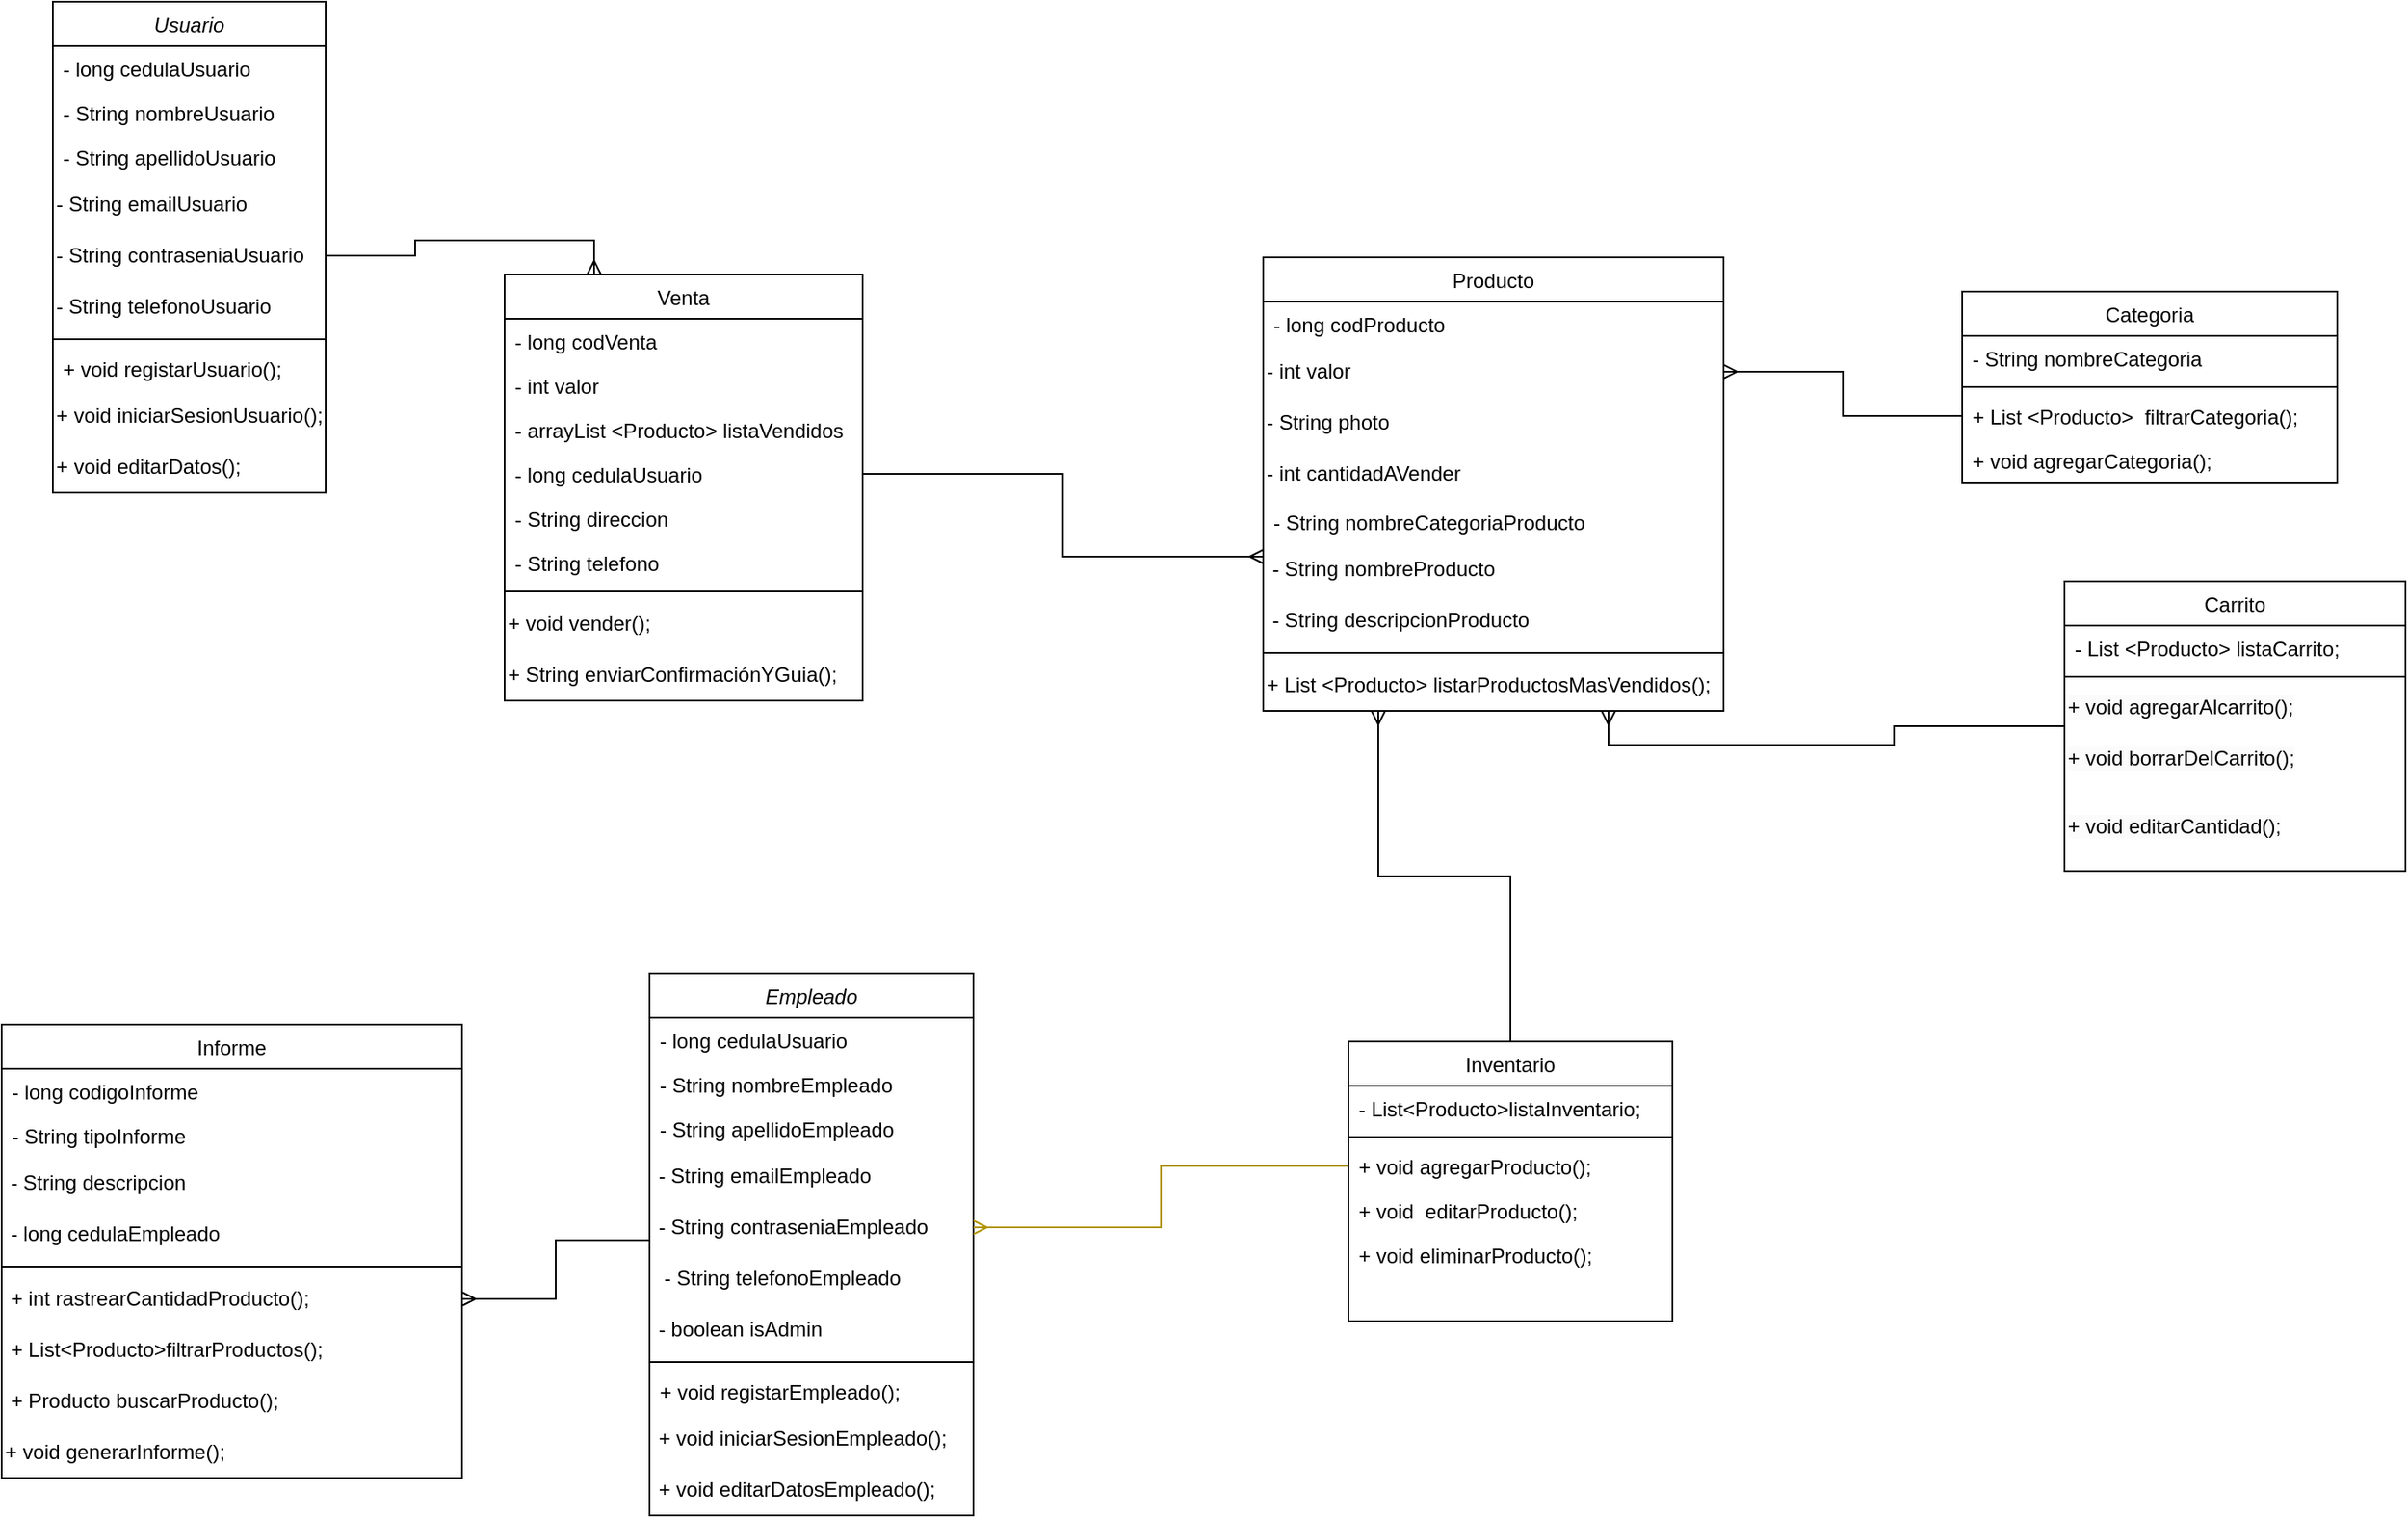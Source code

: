 <mxfile version="21.7.2" type="github">
  <diagram id="C5RBs43oDa-KdzZeNtuy" name="Page-1">
    <mxGraphModel dx="312" dy="637" grid="1" gridSize="10" guides="1" tooltips="1" connect="1" arrows="1" fold="1" page="1" pageScale="1" pageWidth="827" pageHeight="1169" math="0" shadow="0">
      <root>
        <mxCell id="WIyWlLk6GJQsqaUBKTNV-0" />
        <mxCell id="WIyWlLk6GJQsqaUBKTNV-1" parent="WIyWlLk6GJQsqaUBKTNV-0" />
        <mxCell id="zkfFHV4jXpPFQw0GAbJ--0" value="Usuario" style="swimlane;fontStyle=2;align=center;verticalAlign=top;childLayout=stackLayout;horizontal=1;startSize=26;horizontalStack=0;resizeParent=1;resizeLast=0;collapsible=1;marginBottom=0;rounded=0;shadow=0;strokeWidth=1;" parent="WIyWlLk6GJQsqaUBKTNV-1" vertex="1">
          <mxGeometry x="80" y="50" width="160" height="288" as="geometry">
            <mxRectangle x="230" y="140" width="160" height="26" as="alternateBounds" />
          </mxGeometry>
        </mxCell>
        <mxCell id="zkfFHV4jXpPFQw0GAbJ--1" value="- long cedulaUsuario&#xa;" style="text;align=left;verticalAlign=top;spacingLeft=4;spacingRight=4;overflow=hidden;rotatable=0;points=[[0,0.5],[1,0.5]];portConstraint=eastwest;" parent="zkfFHV4jXpPFQw0GAbJ--0" vertex="1">
          <mxGeometry y="26" width="160" height="26" as="geometry" />
        </mxCell>
        <mxCell id="zkfFHV4jXpPFQw0GAbJ--2" value="- String nombreUsuario" style="text;align=left;verticalAlign=top;spacingLeft=4;spacingRight=4;overflow=hidden;rotatable=0;points=[[0,0.5],[1,0.5]];portConstraint=eastwest;rounded=0;shadow=0;html=0;" parent="zkfFHV4jXpPFQw0GAbJ--0" vertex="1">
          <mxGeometry y="52" width="160" height="26" as="geometry" />
        </mxCell>
        <mxCell id="zkfFHV4jXpPFQw0GAbJ--3" value="- String apellidoUsuario" style="text;align=left;verticalAlign=top;spacingLeft=4;spacingRight=4;overflow=hidden;rotatable=0;points=[[0,0.5],[1,0.5]];portConstraint=eastwest;rounded=0;shadow=0;html=0;" parent="zkfFHV4jXpPFQw0GAbJ--0" vertex="1">
          <mxGeometry y="78" width="160" height="26" as="geometry" />
        </mxCell>
        <mxCell id="MA3qy4aRPpGFtMoeG9zq-3" value="- String emailUsuario" style="text;html=1;strokeColor=none;fillColor=none;align=left;verticalAlign=middle;whiteSpace=wrap;rounded=0;" parent="zkfFHV4jXpPFQw0GAbJ--0" vertex="1">
          <mxGeometry y="104" width="160" height="30" as="geometry" />
        </mxCell>
        <mxCell id="MA3qy4aRPpGFtMoeG9zq-4" value="- String contraseniaUsuario" style="text;html=1;strokeColor=none;fillColor=none;align=left;verticalAlign=middle;whiteSpace=wrap;rounded=0;" parent="zkfFHV4jXpPFQw0GAbJ--0" vertex="1">
          <mxGeometry y="134" width="160" height="30" as="geometry" />
        </mxCell>
        <mxCell id="MA3qy4aRPpGFtMoeG9zq-5" value="- String telefonoUsuario" style="text;html=1;strokeColor=none;fillColor=none;align=left;verticalAlign=middle;whiteSpace=wrap;rounded=0;" parent="zkfFHV4jXpPFQw0GAbJ--0" vertex="1">
          <mxGeometry y="164" width="160" height="30" as="geometry" />
        </mxCell>
        <mxCell id="zkfFHV4jXpPFQw0GAbJ--4" value="" style="line;html=1;strokeWidth=1;align=left;verticalAlign=middle;spacingTop=-1;spacingLeft=3;spacingRight=3;rotatable=0;labelPosition=right;points=[];portConstraint=eastwest;" parent="zkfFHV4jXpPFQw0GAbJ--0" vertex="1">
          <mxGeometry y="194" width="160" height="8" as="geometry" />
        </mxCell>
        <mxCell id="zkfFHV4jXpPFQw0GAbJ--5" value="+ void registarUsuario();&#xa;" style="text;align=left;verticalAlign=top;spacingLeft=4;spacingRight=4;overflow=hidden;rotatable=0;points=[[0,0.5],[1,0.5]];portConstraint=eastwest;" parent="zkfFHV4jXpPFQw0GAbJ--0" vertex="1">
          <mxGeometry y="202" width="160" height="26" as="geometry" />
        </mxCell>
        <mxCell id="MA3qy4aRPpGFtMoeG9zq-6" value="+ void iniciarSesionUsuario();" style="text;html=1;strokeColor=none;fillColor=none;align=left;verticalAlign=middle;whiteSpace=wrap;rounded=0;" parent="zkfFHV4jXpPFQw0GAbJ--0" vertex="1">
          <mxGeometry y="228" width="160" height="30" as="geometry" />
        </mxCell>
        <mxCell id="MA3qy4aRPpGFtMoeG9zq-7" value="+ void editarDatos();" style="text;html=1;strokeColor=none;fillColor=none;align=left;verticalAlign=middle;whiteSpace=wrap;rounded=0;" parent="zkfFHV4jXpPFQw0GAbJ--0" vertex="1">
          <mxGeometry y="258" width="160" height="30" as="geometry" />
        </mxCell>
        <mxCell id="zkfFHV4jXpPFQw0GAbJ--6" value="Producto" style="swimlane;fontStyle=0;align=center;verticalAlign=top;childLayout=stackLayout;horizontal=1;startSize=26;horizontalStack=0;resizeParent=1;resizeLast=0;collapsible=1;marginBottom=0;rounded=0;shadow=0;strokeWidth=1;" parent="WIyWlLk6GJQsqaUBKTNV-1" vertex="1">
          <mxGeometry x="790" y="200" width="270" height="266" as="geometry">
            <mxRectangle x="130" y="380" width="160" height="26" as="alternateBounds" />
          </mxGeometry>
        </mxCell>
        <mxCell id="zkfFHV4jXpPFQw0GAbJ--7" value="- long codProducto" style="text;align=left;verticalAlign=top;spacingLeft=4;spacingRight=4;overflow=hidden;rotatable=0;points=[[0,0.5],[1,0.5]];portConstraint=eastwest;" parent="zkfFHV4jXpPFQw0GAbJ--6" vertex="1">
          <mxGeometry y="26" width="270" height="26" as="geometry" />
        </mxCell>
        <mxCell id="MA3qy4aRPpGFtMoeG9zq-11" value="- int valor" style="text;html=1;strokeColor=none;fillColor=none;align=left;verticalAlign=middle;whiteSpace=wrap;rounded=0;" parent="zkfFHV4jXpPFQw0GAbJ--6" vertex="1">
          <mxGeometry y="52" width="270" height="30" as="geometry" />
        </mxCell>
        <mxCell id="-KQW196Ihy9D4AUQCAuh-0" value="- String photo" style="text;html=1;strokeColor=none;fillColor=none;align=left;verticalAlign=middle;whiteSpace=wrap;rounded=0;" parent="zkfFHV4jXpPFQw0GAbJ--6" vertex="1">
          <mxGeometry y="82" width="270" height="30" as="geometry" />
        </mxCell>
        <mxCell id="-KQW196Ihy9D4AUQCAuh-1" value="- int cantidadAVender" style="text;html=1;strokeColor=none;fillColor=none;align=left;verticalAlign=middle;whiteSpace=wrap;rounded=0;" parent="zkfFHV4jXpPFQw0GAbJ--6" vertex="1">
          <mxGeometry y="112" width="270" height="30" as="geometry" />
        </mxCell>
        <mxCell id="zkfFHV4jXpPFQw0GAbJ--8" value="- String nombreCategoriaProducto" style="text;align=left;verticalAlign=top;spacingLeft=4;spacingRight=4;overflow=hidden;rotatable=0;points=[[0,0.5],[1,0.5]];portConstraint=eastwest;rounded=0;shadow=0;html=0;" parent="zkfFHV4jXpPFQw0GAbJ--6" vertex="1">
          <mxGeometry y="142" width="270" height="26" as="geometry" />
        </mxCell>
        <mxCell id="MA3qy4aRPpGFtMoeG9zq-9" value="&amp;nbsp;- String nombreProducto" style="text;html=1;strokeColor=none;fillColor=none;align=left;verticalAlign=middle;whiteSpace=wrap;rounded=0;" parent="zkfFHV4jXpPFQw0GAbJ--6" vertex="1">
          <mxGeometry y="168" width="270" height="30" as="geometry" />
        </mxCell>
        <mxCell id="MA3qy4aRPpGFtMoeG9zq-10" value="&amp;nbsp;- String descripcionProducto" style="text;html=1;strokeColor=none;fillColor=none;align=left;verticalAlign=middle;whiteSpace=wrap;rounded=0;" parent="zkfFHV4jXpPFQw0GAbJ--6" vertex="1">
          <mxGeometry y="198" width="270" height="30" as="geometry" />
        </mxCell>
        <mxCell id="zkfFHV4jXpPFQw0GAbJ--9" value="" style="line;html=1;strokeWidth=1;align=left;verticalAlign=middle;spacingTop=-1;spacingLeft=3;spacingRight=3;rotatable=0;labelPosition=right;points=[];portConstraint=eastwest;" parent="zkfFHV4jXpPFQw0GAbJ--6" vertex="1">
          <mxGeometry y="228" width="270" height="8" as="geometry" />
        </mxCell>
        <mxCell id="MA3qy4aRPpGFtMoeG9zq-13" value="+ List &amp;lt;Producto&amp;gt; listarProductosMasVendidos();" style="text;html=1;strokeColor=none;fillColor=none;align=left;verticalAlign=middle;whiteSpace=wrap;rounded=0;" parent="zkfFHV4jXpPFQw0GAbJ--6" vertex="1">
          <mxGeometry y="236" width="270" height="30" as="geometry" />
        </mxCell>
        <mxCell id="zkfFHV4jXpPFQw0GAbJ--13" value="Venta" style="swimlane;fontStyle=0;align=center;verticalAlign=top;childLayout=stackLayout;horizontal=1;startSize=26;horizontalStack=0;resizeParent=1;resizeLast=0;collapsible=1;marginBottom=0;rounded=0;shadow=0;strokeWidth=1;" parent="WIyWlLk6GJQsqaUBKTNV-1" vertex="1">
          <mxGeometry x="345" y="210" width="210" height="250" as="geometry">
            <mxRectangle x="340" y="380" width="170" height="26" as="alternateBounds" />
          </mxGeometry>
        </mxCell>
        <mxCell id="zkfFHV4jXpPFQw0GAbJ--14" value="- long codVenta" style="text;align=left;verticalAlign=top;spacingLeft=4;spacingRight=4;overflow=hidden;rotatable=0;points=[[0,0.5],[1,0.5]];portConstraint=eastwest;" parent="zkfFHV4jXpPFQw0GAbJ--13" vertex="1">
          <mxGeometry y="26" width="210" height="26" as="geometry" />
        </mxCell>
        <mxCell id="MA3qy4aRPpGFtMoeG9zq-14" value="- int valor" style="text;align=left;verticalAlign=top;spacingLeft=4;spacingRight=4;overflow=hidden;rotatable=0;points=[[0,0.5],[1,0.5]];portConstraint=eastwest;" parent="zkfFHV4jXpPFQw0GAbJ--13" vertex="1">
          <mxGeometry y="52" width="210" height="26" as="geometry" />
        </mxCell>
        <mxCell id="MA3qy4aRPpGFtMoeG9zq-15" value="- arrayList &lt;Producto&gt; listaVendidos" style="text;align=left;verticalAlign=top;spacingLeft=4;spacingRight=4;overflow=hidden;rotatable=0;points=[[0,0.5],[1,0.5]];portConstraint=eastwest;" parent="zkfFHV4jXpPFQw0GAbJ--13" vertex="1">
          <mxGeometry y="78" width="210" height="26" as="geometry" />
        </mxCell>
        <mxCell id="jjatqbKf0aUEEOFDRJPb-20" value="- long cedulaUsuario" style="text;align=left;verticalAlign=top;spacingLeft=4;spacingRight=4;overflow=hidden;rotatable=0;points=[[0,0.5],[1,0.5]];portConstraint=eastwest;" parent="zkfFHV4jXpPFQw0GAbJ--13" vertex="1">
          <mxGeometry y="104" width="210" height="26" as="geometry" />
        </mxCell>
        <mxCell id="jjatqbKf0aUEEOFDRJPb-21" value="- String direccion " style="text;align=left;verticalAlign=top;spacingLeft=4;spacingRight=4;overflow=hidden;rotatable=0;points=[[0,0.5],[1,0.5]];portConstraint=eastwest;" parent="zkfFHV4jXpPFQw0GAbJ--13" vertex="1">
          <mxGeometry y="130" width="210" height="26" as="geometry" />
        </mxCell>
        <mxCell id="jjatqbKf0aUEEOFDRJPb-22" value="- String telefono" style="text;align=left;verticalAlign=top;spacingLeft=4;spacingRight=4;overflow=hidden;rotatable=0;points=[[0,0.5],[1,0.5]];portConstraint=eastwest;" parent="zkfFHV4jXpPFQw0GAbJ--13" vertex="1">
          <mxGeometry y="156" width="210" height="26" as="geometry" />
        </mxCell>
        <mxCell id="zkfFHV4jXpPFQw0GAbJ--15" value="" style="line;html=1;strokeWidth=1;align=left;verticalAlign=middle;spacingTop=-1;spacingLeft=3;spacingRight=3;rotatable=0;labelPosition=right;points=[];portConstraint=eastwest;" parent="zkfFHV4jXpPFQw0GAbJ--13" vertex="1">
          <mxGeometry y="182" width="210" height="8" as="geometry" />
        </mxCell>
        <mxCell id="MA3qy4aRPpGFtMoeG9zq-16" value="+ void vender();" style="text;html=1;strokeColor=none;fillColor=none;align=left;verticalAlign=middle;whiteSpace=wrap;rounded=0;" parent="zkfFHV4jXpPFQw0GAbJ--13" vertex="1">
          <mxGeometry y="190" width="210" height="30" as="geometry" />
        </mxCell>
        <mxCell id="jjatqbKf0aUEEOFDRJPb-7" value="+ String enviarConfirmaciónYGuia();" style="text;html=1;strokeColor=none;fillColor=none;align=left;verticalAlign=middle;whiteSpace=wrap;rounded=0;" parent="zkfFHV4jXpPFQw0GAbJ--13" vertex="1">
          <mxGeometry y="220" width="210" height="30" as="geometry" />
        </mxCell>
        <mxCell id="zkfFHV4jXpPFQw0GAbJ--17" value="Categoria" style="swimlane;fontStyle=0;align=center;verticalAlign=top;childLayout=stackLayout;horizontal=1;startSize=26;horizontalStack=0;resizeParent=1;resizeLast=0;collapsible=1;marginBottom=0;rounded=0;shadow=0;strokeWidth=1;" parent="WIyWlLk6GJQsqaUBKTNV-1" vertex="1">
          <mxGeometry x="1200" y="220" width="220" height="112" as="geometry">
            <mxRectangle x="550" y="140" width="160" height="26" as="alternateBounds" />
          </mxGeometry>
        </mxCell>
        <mxCell id="zkfFHV4jXpPFQw0GAbJ--18" value="- String nombreCategoria" style="text;align=left;verticalAlign=top;spacingLeft=4;spacingRight=4;overflow=hidden;rotatable=0;points=[[0,0.5],[1,0.5]];portConstraint=eastwest;" parent="zkfFHV4jXpPFQw0GAbJ--17" vertex="1">
          <mxGeometry y="26" width="220" height="26" as="geometry" />
        </mxCell>
        <mxCell id="zkfFHV4jXpPFQw0GAbJ--23" value="" style="line;html=1;strokeWidth=1;align=left;verticalAlign=middle;spacingTop=-1;spacingLeft=3;spacingRight=3;rotatable=0;labelPosition=right;points=[];portConstraint=eastwest;" parent="zkfFHV4jXpPFQw0GAbJ--17" vertex="1">
          <mxGeometry y="52" width="220" height="8" as="geometry" />
        </mxCell>
        <mxCell id="zkfFHV4jXpPFQw0GAbJ--24" value="+ List &lt;Producto&gt;  filtrarCategoria();" style="text;align=left;verticalAlign=top;spacingLeft=4;spacingRight=4;overflow=hidden;rotatable=0;points=[[0,0.5],[1,0.5]];portConstraint=eastwest;" parent="zkfFHV4jXpPFQw0GAbJ--17" vertex="1">
          <mxGeometry y="60" width="220" height="26" as="geometry" />
        </mxCell>
        <mxCell id="yiQyhBWFoNNj02NLtgwB-6" value="+ void agregarCategoria();" style="text;align=left;verticalAlign=top;spacingLeft=4;spacingRight=4;overflow=hidden;rotatable=0;points=[[0,0.5],[1,0.5]];portConstraint=eastwest;" parent="zkfFHV4jXpPFQw0GAbJ--17" vertex="1">
          <mxGeometry y="86" width="220" height="26" as="geometry" />
        </mxCell>
        <mxCell id="yiQyhBWFoNNj02NLtgwB-20" style="edgeStyle=orthogonalEdgeStyle;rounded=0;orthogonalLoop=1;jettySize=auto;html=1;entryX=0.75;entryY=1;entryDx=0;entryDy=0;endArrow=ERmany;endFill=0;startArrow=none;startFill=0;" parent="WIyWlLk6GJQsqaUBKTNV-1" source="MA3qy4aRPpGFtMoeG9zq-0" target="zkfFHV4jXpPFQw0GAbJ--6" edge="1">
          <mxGeometry relative="1" as="geometry" />
        </mxCell>
        <mxCell id="MA3qy4aRPpGFtMoeG9zq-0" value="Carrito" style="swimlane;fontStyle=0;align=center;verticalAlign=top;childLayout=stackLayout;horizontal=1;startSize=26;horizontalStack=0;resizeParent=1;resizeLast=0;collapsible=1;marginBottom=0;rounded=0;shadow=0;strokeWidth=1;" parent="WIyWlLk6GJQsqaUBKTNV-1" vertex="1">
          <mxGeometry x="1260" y="390" width="200" height="170" as="geometry">
            <mxRectangle x="340" y="380" width="170" height="26" as="alternateBounds" />
          </mxGeometry>
        </mxCell>
        <mxCell id="MA3qy4aRPpGFtMoeG9zq-1" value="- List &lt;Producto&gt; listaCarrito;" style="text;align=left;verticalAlign=top;spacingLeft=4;spacingRight=4;overflow=hidden;rotatable=0;points=[[0,0.5],[1,0.5]];portConstraint=eastwest;" parent="MA3qy4aRPpGFtMoeG9zq-0" vertex="1">
          <mxGeometry y="26" width="200" height="26" as="geometry" />
        </mxCell>
        <mxCell id="MA3qy4aRPpGFtMoeG9zq-2" value="" style="line;html=1;strokeWidth=1;align=left;verticalAlign=middle;spacingTop=-1;spacingLeft=3;spacingRight=3;rotatable=0;labelPosition=right;points=[];portConstraint=eastwest;" parent="MA3qy4aRPpGFtMoeG9zq-0" vertex="1">
          <mxGeometry y="52" width="200" height="8" as="geometry" />
        </mxCell>
        <mxCell id="jjatqbKf0aUEEOFDRJPb-3" value="&lt;span style=&quot;color: rgb(0, 0, 0); font-family: Helvetica; font-size: 12px; font-style: normal; font-variant-ligatures: normal; font-variant-caps: normal; font-weight: 400; letter-spacing: normal; orphans: 2; text-align: left; text-indent: 0px; text-transform: none; widows: 2; word-spacing: 0px; -webkit-text-stroke-width: 0px; background-color: rgb(251, 251, 251); text-decoration-thickness: initial; text-decoration-style: initial; text-decoration-color: initial; float: none; display: inline !important;&quot;&gt;+ void agregarAlcarrito();&lt;/span&gt;" style="text;whiteSpace=wrap;html=1;" parent="MA3qy4aRPpGFtMoeG9zq-0" vertex="1">
          <mxGeometry y="60" width="200" height="30" as="geometry" />
        </mxCell>
        <mxCell id="jjatqbKf0aUEEOFDRJPb-4" value="&lt;span style=&quot;color: rgb(0, 0, 0); font-family: Helvetica; font-size: 12px; font-style: normal; font-variant-ligatures: normal; font-variant-caps: normal; font-weight: 400; letter-spacing: normal; orphans: 2; text-align: left; text-indent: 0px; text-transform: none; widows: 2; word-spacing: 0px; -webkit-text-stroke-width: 0px; background-color: rgb(251, 251, 251); text-decoration-thickness: initial; text-decoration-style: initial; text-decoration-color: initial; float: none; display: inline !important;&quot;&gt;+ void borrarDelCarrito();&lt;/span&gt;" style="text;whiteSpace=wrap;html=1;" parent="MA3qy4aRPpGFtMoeG9zq-0" vertex="1">
          <mxGeometry y="90" width="200" height="40" as="geometry" />
        </mxCell>
        <mxCell id="jjatqbKf0aUEEOFDRJPb-6" value="&lt;span style=&quot;color: rgb(0, 0, 0); font-family: Helvetica; font-size: 12px; font-style: normal; font-variant-ligatures: normal; font-variant-caps: normal; font-weight: 400; letter-spacing: normal; orphans: 2; text-align: left; text-indent: 0px; text-transform: none; widows: 2; word-spacing: 0px; -webkit-text-stroke-width: 0px; background-color: rgb(251, 251, 251); text-decoration-thickness: initial; text-decoration-style: initial; text-decoration-color: initial; float: none; display: inline !important;&quot;&gt;+ void editarCantidad();&lt;/span&gt;" style="text;whiteSpace=wrap;html=1;" parent="MA3qy4aRPpGFtMoeG9zq-0" vertex="1">
          <mxGeometry y="130" width="200" height="40" as="geometry" />
        </mxCell>
        <mxCell id="yiQyhBWFoNNj02NLtgwB-24" style="edgeStyle=orthogonalEdgeStyle;rounded=0;orthogonalLoop=1;jettySize=auto;html=1;entryX=0.25;entryY=1;entryDx=0;entryDy=0;endArrow=ERmany;endFill=0;startArrow=none;startFill=0;" parent="WIyWlLk6GJQsqaUBKTNV-1" source="jjatqbKf0aUEEOFDRJPb-0" target="zkfFHV4jXpPFQw0GAbJ--6" edge="1">
          <mxGeometry relative="1" as="geometry" />
        </mxCell>
        <mxCell id="jjatqbKf0aUEEOFDRJPb-0" value="Inventario" style="swimlane;fontStyle=0;align=center;verticalAlign=top;childLayout=stackLayout;horizontal=1;startSize=26;horizontalStack=0;resizeParent=1;resizeLast=0;collapsible=1;marginBottom=0;rounded=0;shadow=0;strokeWidth=1;" parent="WIyWlLk6GJQsqaUBKTNV-1" vertex="1">
          <mxGeometry x="840" y="660" width="190" height="164" as="geometry">
            <mxRectangle x="340" y="380" width="170" height="26" as="alternateBounds" />
          </mxGeometry>
        </mxCell>
        <mxCell id="jjatqbKf0aUEEOFDRJPb-1" value="- List&lt;Producto&gt;listaInventario;" style="text;align=left;verticalAlign=top;spacingLeft=4;spacingRight=4;overflow=hidden;rotatable=0;points=[[0,0.5],[1,0.5]];portConstraint=eastwest;" parent="jjatqbKf0aUEEOFDRJPb-0" vertex="1">
          <mxGeometry y="26" width="190" height="26" as="geometry" />
        </mxCell>
        <mxCell id="jjatqbKf0aUEEOFDRJPb-2" value="" style="line;html=1;strokeWidth=1;align=left;verticalAlign=middle;spacingTop=-1;spacingLeft=3;spacingRight=3;rotatable=0;labelPosition=right;points=[];portConstraint=eastwest;" parent="jjatqbKf0aUEEOFDRJPb-0" vertex="1">
          <mxGeometry y="52" width="190" height="8" as="geometry" />
        </mxCell>
        <mxCell id="zkfFHV4jXpPFQw0GAbJ--10" value="+ void agregarProducto();" style="text;align=left;verticalAlign=top;spacingLeft=4;spacingRight=4;overflow=hidden;rotatable=0;points=[[0,0.5],[1,0.5]];portConstraint=eastwest;fontStyle=0" parent="jjatqbKf0aUEEOFDRJPb-0" vertex="1">
          <mxGeometry y="60" width="190" height="26" as="geometry" />
        </mxCell>
        <mxCell id="zkfFHV4jXpPFQw0GAbJ--11" value="+ void  editarProducto();" style="text;align=left;verticalAlign=top;spacingLeft=4;spacingRight=4;overflow=hidden;rotatable=0;points=[[0,0.5],[1,0.5]];portConstraint=eastwest;" parent="jjatqbKf0aUEEOFDRJPb-0" vertex="1">
          <mxGeometry y="86" width="190" height="26" as="geometry" />
        </mxCell>
        <mxCell id="MA3qy4aRPpGFtMoeG9zq-12" value="+ void eliminarProducto();" style="text;align=left;verticalAlign=top;spacingLeft=4;spacingRight=4;overflow=hidden;rotatable=0;points=[[0,0.5],[1,0.5]];portConstraint=eastwest;fontStyle=0" parent="jjatqbKf0aUEEOFDRJPb-0" vertex="1">
          <mxGeometry y="112" width="190" height="26" as="geometry" />
        </mxCell>
        <mxCell id="jjatqbKf0aUEEOFDRJPb-8" value="Empleado" style="swimlane;fontStyle=2;align=center;verticalAlign=top;childLayout=stackLayout;horizontal=1;startSize=26;horizontalStack=0;resizeParent=1;resizeLast=0;collapsible=1;marginBottom=0;rounded=0;shadow=0;strokeWidth=1;" parent="WIyWlLk6GJQsqaUBKTNV-1" vertex="1">
          <mxGeometry x="430" y="620" width="190" height="318" as="geometry">
            <mxRectangle x="230" y="140" width="160" height="26" as="alternateBounds" />
          </mxGeometry>
        </mxCell>
        <mxCell id="jjatqbKf0aUEEOFDRJPb-9" value="- long cedulaUsuario&#xa;" style="text;align=left;verticalAlign=top;spacingLeft=4;spacingRight=4;overflow=hidden;rotatable=0;points=[[0,0.5],[1,0.5]];portConstraint=eastwest;" parent="jjatqbKf0aUEEOFDRJPb-8" vertex="1">
          <mxGeometry y="26" width="190" height="26" as="geometry" />
        </mxCell>
        <mxCell id="jjatqbKf0aUEEOFDRJPb-10" value="- String nombreEmpleado" style="text;align=left;verticalAlign=top;spacingLeft=4;spacingRight=4;overflow=hidden;rotatable=0;points=[[0,0.5],[1,0.5]];portConstraint=eastwest;rounded=0;shadow=0;html=0;" parent="jjatqbKf0aUEEOFDRJPb-8" vertex="1">
          <mxGeometry y="52" width="190" height="26" as="geometry" />
        </mxCell>
        <mxCell id="jjatqbKf0aUEEOFDRJPb-11" value="- String apellidoEmpleado" style="text;align=left;verticalAlign=top;spacingLeft=4;spacingRight=4;overflow=hidden;rotatable=0;points=[[0,0.5],[1,0.5]];portConstraint=eastwest;rounded=0;shadow=0;html=0;" parent="jjatqbKf0aUEEOFDRJPb-8" vertex="1">
          <mxGeometry y="78" width="190" height="26" as="geometry" />
        </mxCell>
        <mxCell id="jjatqbKf0aUEEOFDRJPb-12" value="&amp;nbsp;- String emailEmpleado" style="text;html=1;strokeColor=none;fillColor=none;align=left;verticalAlign=middle;whiteSpace=wrap;rounded=0;" parent="jjatqbKf0aUEEOFDRJPb-8" vertex="1">
          <mxGeometry y="104" width="190" height="30" as="geometry" />
        </mxCell>
        <mxCell id="jjatqbKf0aUEEOFDRJPb-13" value="&amp;nbsp;- String contraseniaEmpleado" style="text;html=1;strokeColor=none;fillColor=none;align=left;verticalAlign=middle;whiteSpace=wrap;rounded=0;" parent="jjatqbKf0aUEEOFDRJPb-8" vertex="1">
          <mxGeometry y="134" width="190" height="30" as="geometry" />
        </mxCell>
        <mxCell id="jjatqbKf0aUEEOFDRJPb-14" value="&amp;nbsp; - String telefonoEmpleado" style="text;html=1;strokeColor=none;fillColor=none;align=left;verticalAlign=middle;whiteSpace=wrap;rounded=0;" parent="jjatqbKf0aUEEOFDRJPb-8" vertex="1">
          <mxGeometry y="164" width="190" height="30" as="geometry" />
        </mxCell>
        <mxCell id="jjatqbKf0aUEEOFDRJPb-19" value="&amp;nbsp;- boolean isAdmin" style="text;html=1;strokeColor=none;fillColor=none;align=left;verticalAlign=middle;whiteSpace=wrap;rounded=0;" parent="jjatqbKf0aUEEOFDRJPb-8" vertex="1">
          <mxGeometry y="194" width="190" height="30" as="geometry" />
        </mxCell>
        <mxCell id="jjatqbKf0aUEEOFDRJPb-15" value="" style="line;html=1;strokeWidth=1;align=left;verticalAlign=middle;spacingTop=-1;spacingLeft=3;spacingRight=3;rotatable=0;labelPosition=right;points=[];portConstraint=eastwest;" parent="jjatqbKf0aUEEOFDRJPb-8" vertex="1">
          <mxGeometry y="224" width="190" height="8" as="geometry" />
        </mxCell>
        <mxCell id="jjatqbKf0aUEEOFDRJPb-16" value="+ void registarEmpleado();&#xa;" style="text;align=left;verticalAlign=top;spacingLeft=4;spacingRight=4;overflow=hidden;rotatable=0;points=[[0,0.5],[1,0.5]];portConstraint=eastwest;" parent="jjatqbKf0aUEEOFDRJPb-8" vertex="1">
          <mxGeometry y="232" width="190" height="26" as="geometry" />
        </mxCell>
        <mxCell id="jjatqbKf0aUEEOFDRJPb-17" value="&amp;nbsp;+ void iniciarSesionEmpleado();" style="text;html=1;strokeColor=none;fillColor=none;align=left;verticalAlign=middle;whiteSpace=wrap;rounded=0;" parent="jjatqbKf0aUEEOFDRJPb-8" vertex="1">
          <mxGeometry y="258" width="190" height="30" as="geometry" />
        </mxCell>
        <mxCell id="jjatqbKf0aUEEOFDRJPb-18" value="&amp;nbsp;+ void editarDatosEmpleado();" style="text;html=1;strokeColor=none;fillColor=none;align=left;verticalAlign=middle;whiteSpace=wrap;rounded=0;" parent="jjatqbKf0aUEEOFDRJPb-8" vertex="1">
          <mxGeometry y="288" width="190" height="30" as="geometry" />
        </mxCell>
        <mxCell id="jjatqbKf0aUEEOFDRJPb-24" value="Informe" style="swimlane;fontStyle=0;align=center;verticalAlign=top;childLayout=stackLayout;horizontal=1;startSize=26;horizontalStack=0;resizeParent=1;resizeLast=0;collapsible=1;marginBottom=0;rounded=0;shadow=0;strokeWidth=1;" parent="WIyWlLk6GJQsqaUBKTNV-1" vertex="1">
          <mxGeometry x="50" y="650" width="270" height="266" as="geometry">
            <mxRectangle x="130" y="380" width="160" height="26" as="alternateBounds" />
          </mxGeometry>
        </mxCell>
        <mxCell id="jjatqbKf0aUEEOFDRJPb-25" value="- long codigoInforme" style="text;align=left;verticalAlign=top;spacingLeft=4;spacingRight=4;overflow=hidden;rotatable=0;points=[[0,0.5],[1,0.5]];portConstraint=eastwest;" parent="jjatqbKf0aUEEOFDRJPb-24" vertex="1">
          <mxGeometry y="26" width="270" height="26" as="geometry" />
        </mxCell>
        <mxCell id="jjatqbKf0aUEEOFDRJPb-26" value="- String tipoInforme" style="text;align=left;verticalAlign=top;spacingLeft=4;spacingRight=4;overflow=hidden;rotatable=0;points=[[0,0.5],[1,0.5]];portConstraint=eastwest;rounded=0;shadow=0;html=0;" parent="jjatqbKf0aUEEOFDRJPb-24" vertex="1">
          <mxGeometry y="52" width="270" height="26" as="geometry" />
        </mxCell>
        <mxCell id="jjatqbKf0aUEEOFDRJPb-27" value="&amp;nbsp;- String descripcion" style="text;html=1;strokeColor=none;fillColor=none;align=left;verticalAlign=middle;whiteSpace=wrap;rounded=0;" parent="jjatqbKf0aUEEOFDRJPb-24" vertex="1">
          <mxGeometry y="78" width="270" height="30" as="geometry" />
        </mxCell>
        <mxCell id="zjp_U7zqsDryHFAlyI2--0" value="&amp;nbsp;- long cedulaEmpleado" style="text;html=1;strokeColor=none;fillColor=none;align=left;verticalAlign=middle;whiteSpace=wrap;rounded=0;" vertex="1" parent="jjatqbKf0aUEEOFDRJPb-24">
          <mxGeometry y="108" width="270" height="30" as="geometry" />
        </mxCell>
        <mxCell id="jjatqbKf0aUEEOFDRJPb-30" value="" style="line;html=1;strokeWidth=1;align=left;verticalAlign=middle;spacingTop=-1;spacingLeft=3;spacingRight=3;rotatable=0;labelPosition=right;points=[];portConstraint=eastwest;" parent="jjatqbKf0aUEEOFDRJPb-24" vertex="1">
          <mxGeometry y="138" width="270" height="8" as="geometry" />
        </mxCell>
        <mxCell id="jjatqbKf0aUEEOFDRJPb-31" value="&amp;nbsp;+ int rastrearCantidadProducto();" style="text;html=1;strokeColor=none;fillColor=none;align=left;verticalAlign=middle;whiteSpace=wrap;rounded=0;" parent="jjatqbKf0aUEEOFDRJPb-24" vertex="1">
          <mxGeometry y="146" width="270" height="30" as="geometry" />
        </mxCell>
        <mxCell id="jjatqbKf0aUEEOFDRJPb-32" value="&amp;nbsp;+ List&amp;lt;Producto&amp;gt;filtrarProductos();" style="text;html=1;strokeColor=none;fillColor=none;align=left;verticalAlign=middle;whiteSpace=wrap;rounded=0;" parent="jjatqbKf0aUEEOFDRJPb-24" vertex="1">
          <mxGeometry y="176" width="270" height="30" as="geometry" />
        </mxCell>
        <mxCell id="jjatqbKf0aUEEOFDRJPb-33" value="&amp;nbsp;+ Producto buscarProducto();" style="text;html=1;strokeColor=none;fillColor=none;align=left;verticalAlign=middle;whiteSpace=wrap;rounded=0;" parent="jjatqbKf0aUEEOFDRJPb-24" vertex="1">
          <mxGeometry y="206" width="270" height="30" as="geometry" />
        </mxCell>
        <mxCell id="jjatqbKf0aUEEOFDRJPb-34" value="+ void generarInforme();" style="text;html=1;strokeColor=none;fillColor=none;align=left;verticalAlign=middle;whiteSpace=wrap;rounded=0;" parent="jjatqbKf0aUEEOFDRJPb-24" vertex="1">
          <mxGeometry y="236" width="270" height="30" as="geometry" />
        </mxCell>
        <mxCell id="yiQyhBWFoNNj02NLtgwB-10" style="edgeStyle=orthogonalEdgeStyle;rounded=0;orthogonalLoop=1;jettySize=auto;html=1;entryX=0.25;entryY=0;entryDx=0;entryDy=0;endArrow=ERmany;endFill=0;" parent="WIyWlLk6GJQsqaUBKTNV-1" source="MA3qy4aRPpGFtMoeG9zq-4" target="zkfFHV4jXpPFQw0GAbJ--13" edge="1">
          <mxGeometry relative="1" as="geometry" />
        </mxCell>
        <mxCell id="yiQyhBWFoNNj02NLtgwB-13" style="edgeStyle=orthogonalEdgeStyle;rounded=0;orthogonalLoop=1;jettySize=auto;html=1;entryX=0;entryY=0.25;entryDx=0;entryDy=0;endArrow=ERmany;endFill=0;" parent="WIyWlLk6GJQsqaUBKTNV-1" source="jjatqbKf0aUEEOFDRJPb-20" target="MA3qy4aRPpGFtMoeG9zq-9" edge="1">
          <mxGeometry relative="1" as="geometry" />
        </mxCell>
        <mxCell id="yiQyhBWFoNNj02NLtgwB-16" style="edgeStyle=orthogonalEdgeStyle;rounded=0;orthogonalLoop=1;jettySize=auto;html=1;endArrow=none;endFill=0;startArrow=ERmany;startFill=0;" parent="WIyWlLk6GJQsqaUBKTNV-1" source="MA3qy4aRPpGFtMoeG9zq-11" target="zkfFHV4jXpPFQw0GAbJ--24" edge="1">
          <mxGeometry relative="1" as="geometry" />
        </mxCell>
        <mxCell id="yiQyhBWFoNNj02NLtgwB-33" style="edgeStyle=orthogonalEdgeStyle;rounded=0;orthogonalLoop=1;jettySize=auto;html=1;entryX=0;entryY=0.75;entryDx=0;entryDy=0;endArrow=none;endFill=0;startArrow=ERmany;startFill=0;" parent="WIyWlLk6GJQsqaUBKTNV-1" source="jjatqbKf0aUEEOFDRJPb-31" target="jjatqbKf0aUEEOFDRJPb-13" edge="1">
          <mxGeometry relative="1" as="geometry" />
        </mxCell>
        <mxCell id="-yKGEuBphqFac8vMXPzV-10" style="edgeStyle=orthogonalEdgeStyle;rounded=0;orthogonalLoop=1;jettySize=auto;html=1;entryX=1;entryY=0.5;entryDx=0;entryDy=0;endArrow=ERmany;endFill=0;fillColor=#e3c800;strokeColor=#B09500;" parent="WIyWlLk6GJQsqaUBKTNV-1" source="zkfFHV4jXpPFQw0GAbJ--10" target="jjatqbKf0aUEEOFDRJPb-13" edge="1">
          <mxGeometry relative="1" as="geometry">
            <mxPoint x="931.33" y="755.4" as="targetPoint" />
          </mxGeometry>
        </mxCell>
      </root>
    </mxGraphModel>
  </diagram>
</mxfile>
